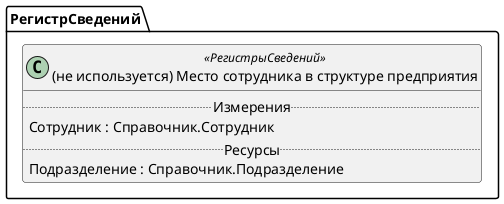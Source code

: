 ﻿@startuml УдалитьМестоСотрудникаВСтруктуреПредприятия
'!include templates.wsd
'..\include templates.wsd
class РегистрСведений.УдалитьМестоСотрудникаВСтруктуреПредприятия as "(не используется) Место сотрудника в структуре предприятия" <<РегистрыСведений>>
{
..Измерения..
Сотрудник : Справочник.Сотрудник
..Ресурсы..
Подразделение : Справочник.Подразделение
}
@enduml
